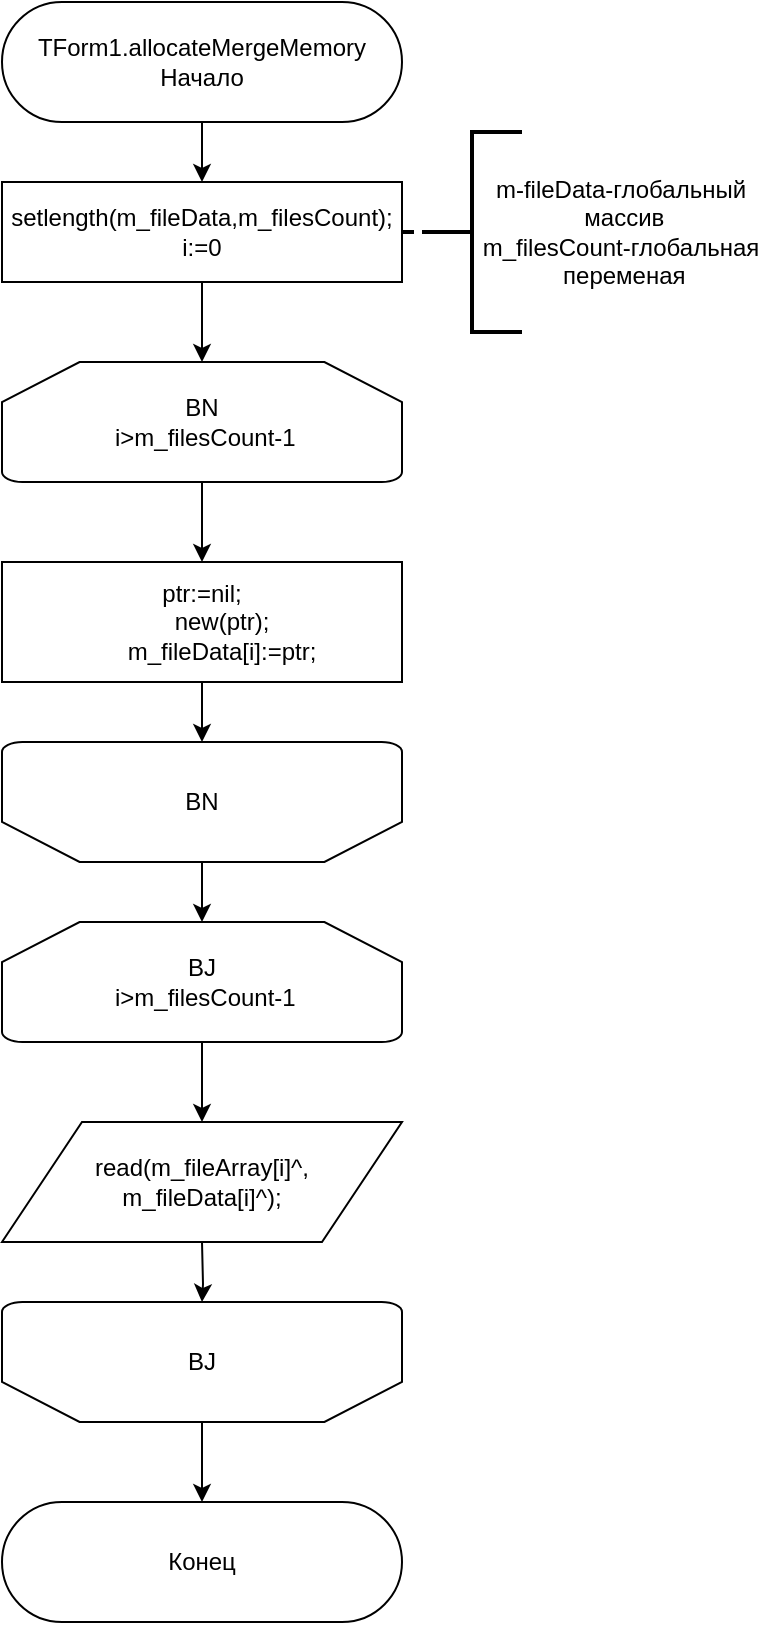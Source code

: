 <mxfile version="13.3.0" type="device"><diagram id="Mi7LshuNtMtkd4pMeYhL" name="Страница 1"><mxGraphModel dx="705" dy="783" grid="1" gridSize="10" guides="1" tooltips="1" connect="1" arrows="1" fold="1" page="1" pageScale="1" pageWidth="827" pageHeight="1169" math="0" shadow="0"><root><mxCell id="0"/><mxCell id="1" parent="0"/><mxCell id="aCx5E4G6hk7IAkGOT5IW-3" style="edgeStyle=orthogonalEdgeStyle;rounded=0;orthogonalLoop=1;jettySize=auto;html=1;exitX=0.5;exitY=1;exitDx=0;exitDy=0;" edge="1" parent="1" source="aCx5E4G6hk7IAkGOT5IW-1" target="aCx5E4G6hk7IAkGOT5IW-2"><mxGeometry relative="1" as="geometry"/></mxCell><mxCell id="aCx5E4G6hk7IAkGOT5IW-1" value="TForm1.allocateMergeMemory&lt;br&gt;Начало" style="rounded=1;whiteSpace=wrap;html=1;arcSize=50;" vertex="1" parent="1"><mxGeometry x="30" y="40" width="200" height="60" as="geometry"/></mxCell><mxCell id="aCx5E4G6hk7IAkGOT5IW-5" style="edgeStyle=orthogonalEdgeStyle;rounded=0;orthogonalLoop=1;jettySize=auto;html=1;exitX=0.5;exitY=1;exitDx=0;exitDy=0;" edge="1" parent="1" source="aCx5E4G6hk7IAkGOT5IW-2"><mxGeometry relative="1" as="geometry"><mxPoint x="130" y="220" as="targetPoint"/></mxGeometry></mxCell><mxCell id="aCx5E4G6hk7IAkGOT5IW-21" style="edgeStyle=orthogonalEdgeStyle;rounded=0;orthogonalLoop=1;jettySize=auto;html=1;exitX=1;exitY=0.5;exitDx=0;exitDy=0;dashed=1;strokeWidth=2;endArrow=none;endFill=0;" edge="1" parent="1" source="aCx5E4G6hk7IAkGOT5IW-2" target="aCx5E4G6hk7IAkGOT5IW-20"><mxGeometry relative="1" as="geometry"/></mxCell><mxCell id="aCx5E4G6hk7IAkGOT5IW-2" value="setlength(m_fileData,m_filesCount);&lt;br&gt;i:=0" style="rounded=0;whiteSpace=wrap;html=1;" vertex="1" parent="1"><mxGeometry x="30" y="130" width="200" height="50" as="geometry"/></mxCell><mxCell id="aCx5E4G6hk7IAkGOT5IW-8" style="edgeStyle=orthogonalEdgeStyle;rounded=0;orthogonalLoop=1;jettySize=auto;html=1;exitX=0.5;exitY=1;exitDx=0;exitDy=0;exitPerimeter=0;" edge="1" parent="1" source="aCx5E4G6hk7IAkGOT5IW-6" target="aCx5E4G6hk7IAkGOT5IW-7"><mxGeometry relative="1" as="geometry"/></mxCell><mxCell id="aCx5E4G6hk7IAkGOT5IW-6" value="BN&lt;br&gt;&amp;nbsp;i&amp;gt;m_filesCount-1" style="strokeWidth=1;html=1;shape=mxgraph.flowchart.loop_limit;whiteSpace=wrap;" vertex="1" parent="1"><mxGeometry x="30" y="220" width="200" height="60" as="geometry"/></mxCell><mxCell id="aCx5E4G6hk7IAkGOT5IW-10" style="edgeStyle=orthogonalEdgeStyle;rounded=0;orthogonalLoop=1;jettySize=auto;html=1;exitX=0.5;exitY=1;exitDx=0;exitDy=0;" edge="1" parent="1" source="aCx5E4G6hk7IAkGOT5IW-7" target="aCx5E4G6hk7IAkGOT5IW-9"><mxGeometry relative="1" as="geometry"/></mxCell><mxCell id="aCx5E4G6hk7IAkGOT5IW-7" value="&lt;div&gt;ptr:=nil;&lt;/div&gt;&lt;div&gt;&amp;nbsp; &amp;nbsp; &amp;nbsp; new(ptr);&lt;/div&gt;&lt;div&gt;&amp;nbsp; &amp;nbsp; &amp;nbsp; m_fileData[i]:=ptr;&lt;/div&gt;" style="rounded=0;whiteSpace=wrap;html=1;strokeWidth=1;" vertex="1" parent="1"><mxGeometry x="30" y="320" width="200" height="60" as="geometry"/></mxCell><mxCell id="aCx5E4G6hk7IAkGOT5IW-16" style="edgeStyle=orthogonalEdgeStyle;rounded=0;orthogonalLoop=1;jettySize=auto;html=1;exitX=0.5;exitY=0;exitDx=0;exitDy=0;exitPerimeter=0;" edge="1" parent="1" source="aCx5E4G6hk7IAkGOT5IW-9" target="aCx5E4G6hk7IAkGOT5IW-12"><mxGeometry relative="1" as="geometry"/></mxCell><mxCell id="aCx5E4G6hk7IAkGOT5IW-9" value="BN" style="strokeWidth=1;html=1;shape=mxgraph.flowchart.loop_limit;whiteSpace=wrap;direction=west;" vertex="1" parent="1"><mxGeometry x="30" y="410" width="200" height="60" as="geometry"/></mxCell><mxCell id="aCx5E4G6hk7IAkGOT5IW-11" style="edgeStyle=orthogonalEdgeStyle;rounded=0;orthogonalLoop=1;jettySize=auto;html=1;exitX=0.5;exitY=1;exitDx=0;exitDy=0;exitPerimeter=0;" edge="1" parent="1" source="aCx5E4G6hk7IAkGOT5IW-12"><mxGeometry relative="1" as="geometry"><mxPoint x="130" y="600" as="targetPoint"/></mxGeometry></mxCell><mxCell id="aCx5E4G6hk7IAkGOT5IW-12" value="BJ&lt;br&gt;&amp;nbsp;i&amp;gt;m_filesCount-1" style="strokeWidth=1;html=1;shape=mxgraph.flowchart.loop_limit;whiteSpace=wrap;" vertex="1" parent="1"><mxGeometry x="30" y="500" width="200" height="60" as="geometry"/></mxCell><mxCell id="aCx5E4G6hk7IAkGOT5IW-13" style="edgeStyle=orthogonalEdgeStyle;rounded=0;orthogonalLoop=1;jettySize=auto;html=1;exitX=0.5;exitY=1;exitDx=0;exitDy=0;" edge="1" parent="1" target="aCx5E4G6hk7IAkGOT5IW-15"><mxGeometry relative="1" as="geometry"><mxPoint x="130" y="660" as="sourcePoint"/></mxGeometry></mxCell><mxCell id="aCx5E4G6hk7IAkGOT5IW-19" style="edgeStyle=orthogonalEdgeStyle;rounded=0;orthogonalLoop=1;jettySize=auto;html=1;exitX=0.5;exitY=0;exitDx=0;exitDy=0;exitPerimeter=0;" edge="1" parent="1" source="aCx5E4G6hk7IAkGOT5IW-15" target="aCx5E4G6hk7IAkGOT5IW-18"><mxGeometry relative="1" as="geometry"/></mxCell><mxCell id="aCx5E4G6hk7IAkGOT5IW-15" value="BJ" style="strokeWidth=1;html=1;shape=mxgraph.flowchart.loop_limit;whiteSpace=wrap;direction=west;" vertex="1" parent="1"><mxGeometry x="30" y="690" width="200" height="60" as="geometry"/></mxCell><mxCell id="aCx5E4G6hk7IAkGOT5IW-17" value="read(m_fileArray[i]^,&lt;br&gt;m_fileData[i]^);" style="shape=parallelogram;perimeter=parallelogramPerimeter;whiteSpace=wrap;html=1;strokeWidth=1;" vertex="1" parent="1"><mxGeometry x="30" y="600" width="200" height="60" as="geometry"/></mxCell><mxCell id="aCx5E4G6hk7IAkGOT5IW-18" value="Конец" style="rounded=1;whiteSpace=wrap;html=1;strokeWidth=1;arcSize=50;" vertex="1" parent="1"><mxGeometry x="30" y="790" width="200" height="60" as="geometry"/></mxCell><mxCell id="aCx5E4G6hk7IAkGOT5IW-20" value="" style="strokeWidth=2;html=1;shape=mxgraph.flowchart.annotation_2;align=left;labelPosition=right;pointerEvents=1;" vertex="1" parent="1"><mxGeometry x="240" y="105" width="50" height="100" as="geometry"/></mxCell><mxCell id="aCx5E4G6hk7IAkGOT5IW-22" value="m-fileData-глобальный&lt;br&gt;&amp;nbsp;массив&lt;br&gt;&lt;span&gt;m_filesCount-глобальная&lt;br&gt;&amp;nbsp;переменая&lt;/span&gt;" style="text;html=1;align=center;verticalAlign=middle;resizable=0;points=[];autosize=1;" vertex="1" parent="1"><mxGeometry x="264" y="125" width="150" height="60" as="geometry"/></mxCell></root></mxGraphModel></diagram></mxfile>